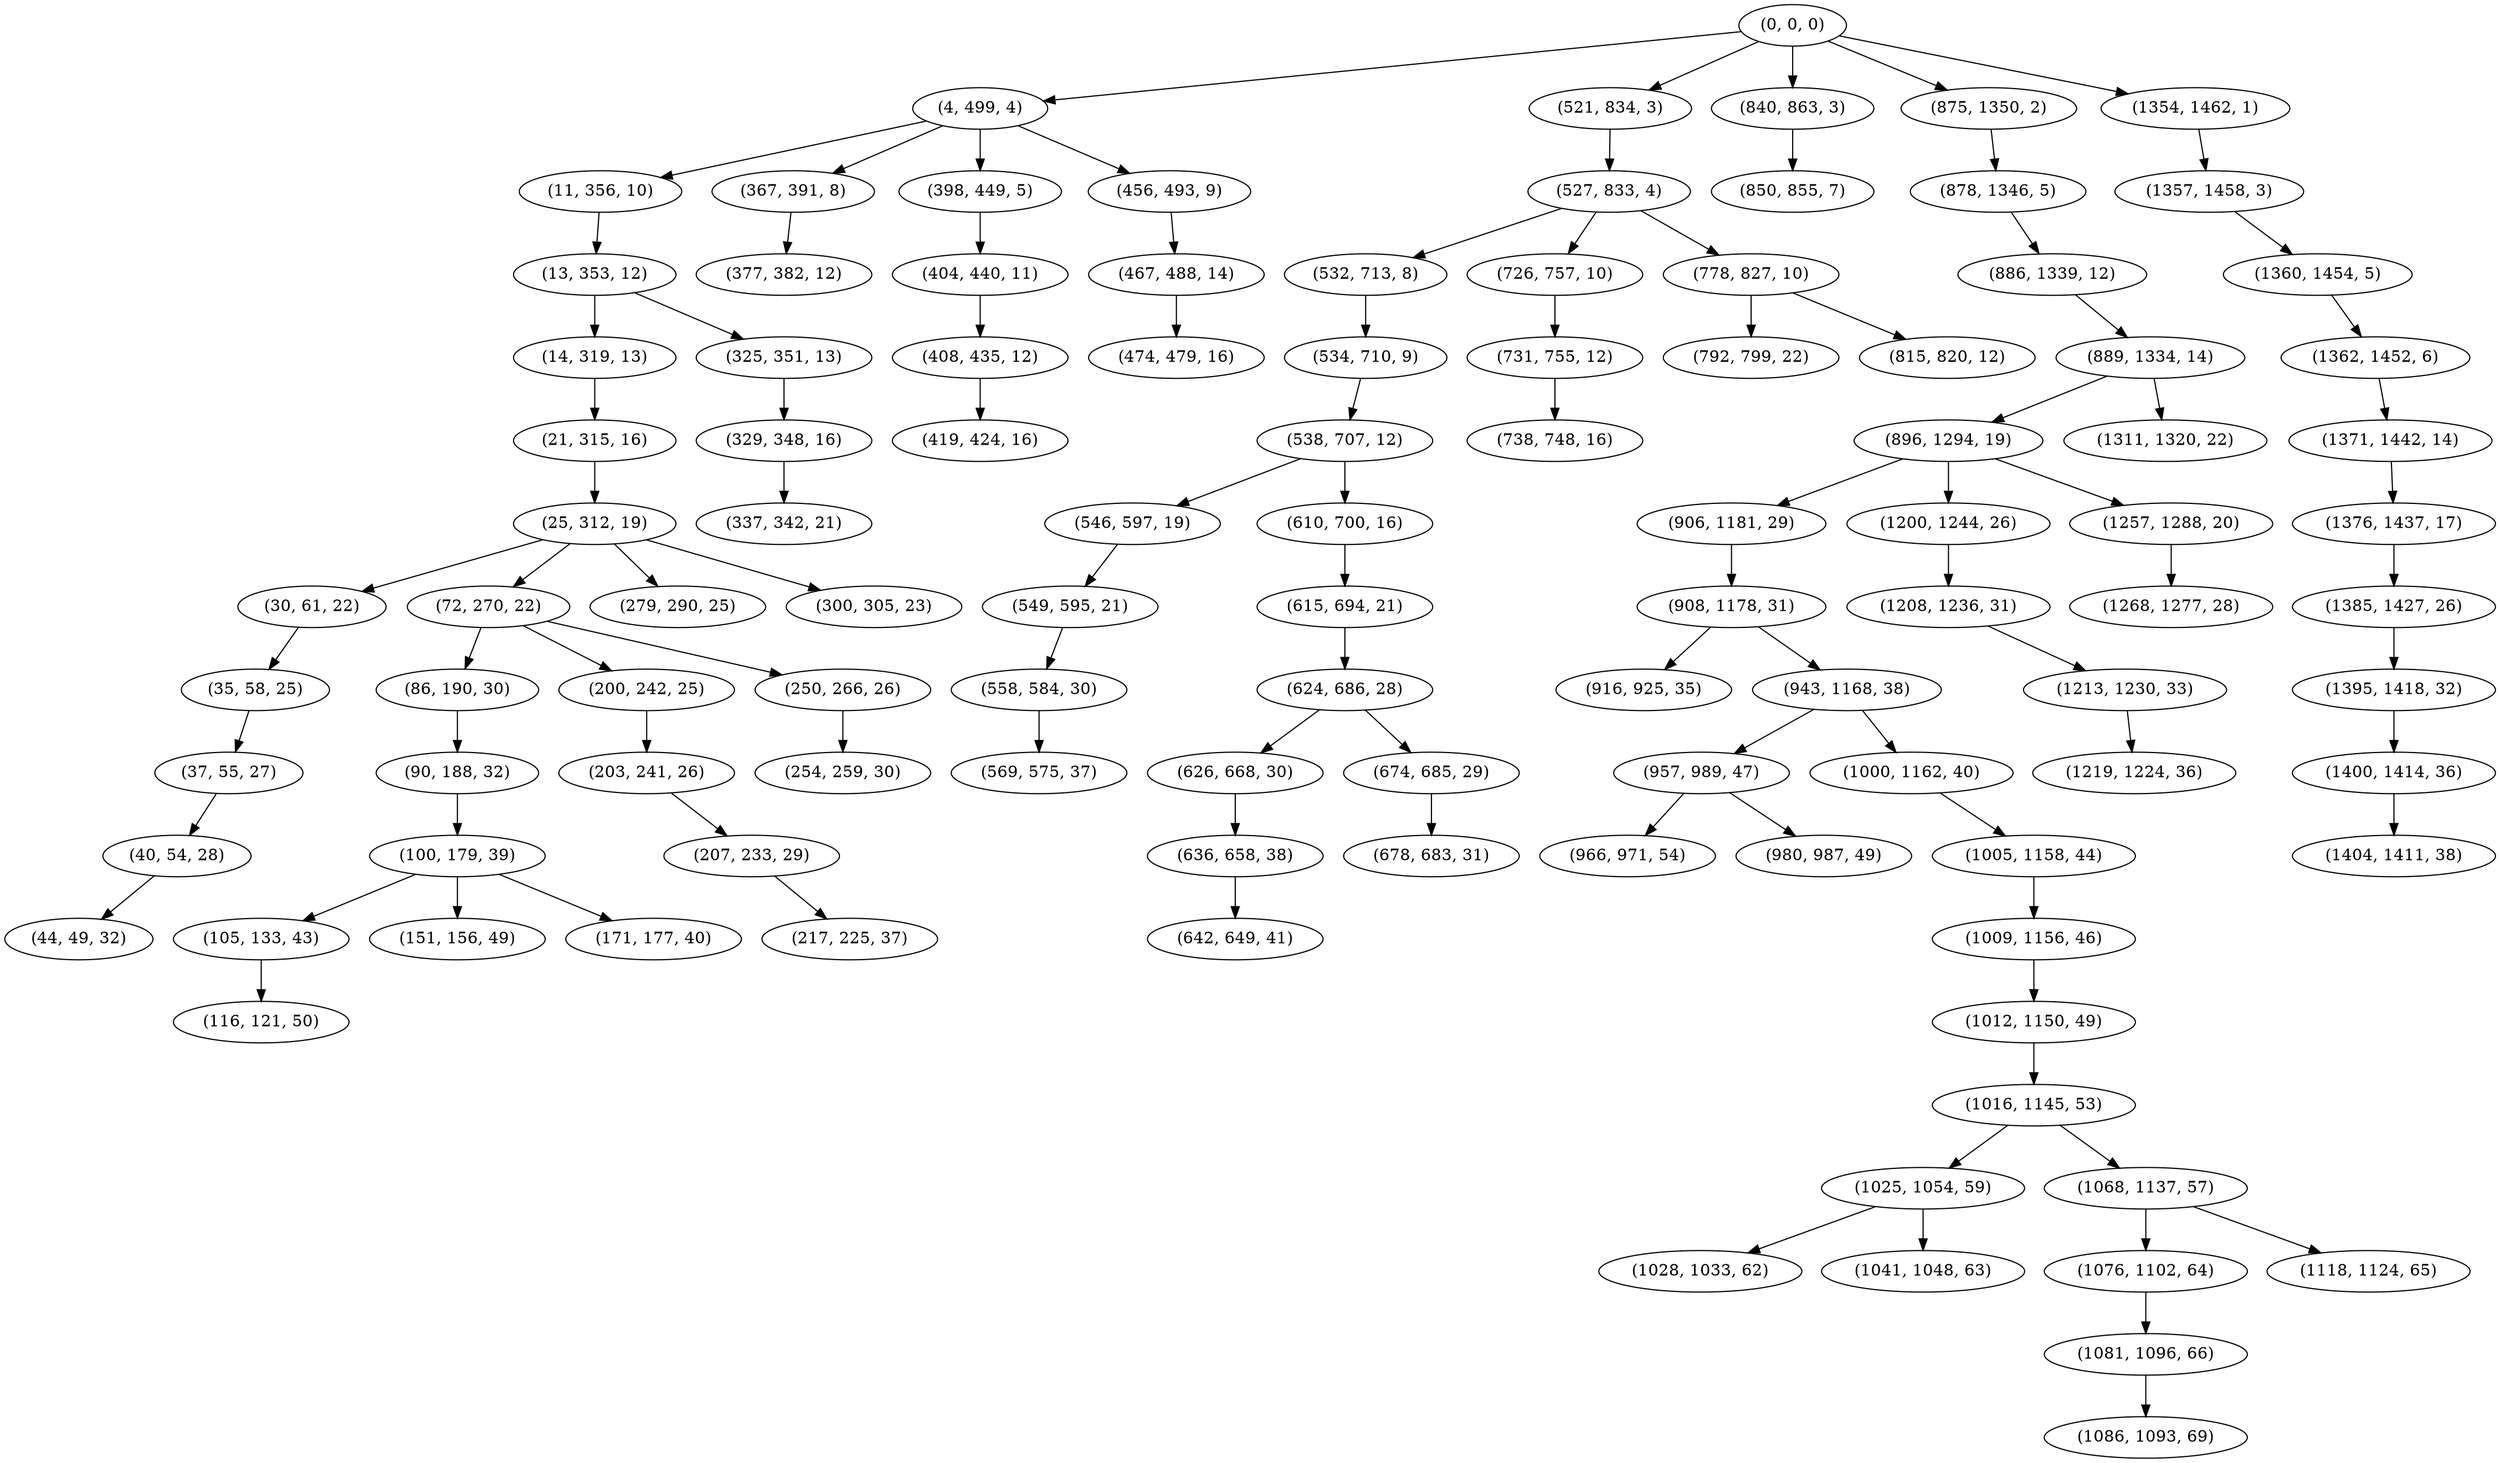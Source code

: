 digraph tree {
    "(0, 0, 0)";
    "(4, 499, 4)";
    "(11, 356, 10)";
    "(13, 353, 12)";
    "(14, 319, 13)";
    "(21, 315, 16)";
    "(25, 312, 19)";
    "(30, 61, 22)";
    "(35, 58, 25)";
    "(37, 55, 27)";
    "(40, 54, 28)";
    "(44, 49, 32)";
    "(72, 270, 22)";
    "(86, 190, 30)";
    "(90, 188, 32)";
    "(100, 179, 39)";
    "(105, 133, 43)";
    "(116, 121, 50)";
    "(151, 156, 49)";
    "(171, 177, 40)";
    "(200, 242, 25)";
    "(203, 241, 26)";
    "(207, 233, 29)";
    "(217, 225, 37)";
    "(250, 266, 26)";
    "(254, 259, 30)";
    "(279, 290, 25)";
    "(300, 305, 23)";
    "(325, 351, 13)";
    "(329, 348, 16)";
    "(337, 342, 21)";
    "(367, 391, 8)";
    "(377, 382, 12)";
    "(398, 449, 5)";
    "(404, 440, 11)";
    "(408, 435, 12)";
    "(419, 424, 16)";
    "(456, 493, 9)";
    "(467, 488, 14)";
    "(474, 479, 16)";
    "(521, 834, 3)";
    "(527, 833, 4)";
    "(532, 713, 8)";
    "(534, 710, 9)";
    "(538, 707, 12)";
    "(546, 597, 19)";
    "(549, 595, 21)";
    "(558, 584, 30)";
    "(569, 575, 37)";
    "(610, 700, 16)";
    "(615, 694, 21)";
    "(624, 686, 28)";
    "(626, 668, 30)";
    "(636, 658, 38)";
    "(642, 649, 41)";
    "(674, 685, 29)";
    "(678, 683, 31)";
    "(726, 757, 10)";
    "(731, 755, 12)";
    "(738, 748, 16)";
    "(778, 827, 10)";
    "(792, 799, 22)";
    "(815, 820, 12)";
    "(840, 863, 3)";
    "(850, 855, 7)";
    "(875, 1350, 2)";
    "(878, 1346, 5)";
    "(886, 1339, 12)";
    "(889, 1334, 14)";
    "(896, 1294, 19)";
    "(906, 1181, 29)";
    "(908, 1178, 31)";
    "(916, 925, 35)";
    "(943, 1168, 38)";
    "(957, 989, 47)";
    "(966, 971, 54)";
    "(980, 987, 49)";
    "(1000, 1162, 40)";
    "(1005, 1158, 44)";
    "(1009, 1156, 46)";
    "(1012, 1150, 49)";
    "(1016, 1145, 53)";
    "(1025, 1054, 59)";
    "(1028, 1033, 62)";
    "(1041, 1048, 63)";
    "(1068, 1137, 57)";
    "(1076, 1102, 64)";
    "(1081, 1096, 66)";
    "(1086, 1093, 69)";
    "(1118, 1124, 65)";
    "(1200, 1244, 26)";
    "(1208, 1236, 31)";
    "(1213, 1230, 33)";
    "(1219, 1224, 36)";
    "(1257, 1288, 20)";
    "(1268, 1277, 28)";
    "(1311, 1320, 22)";
    "(1354, 1462, 1)";
    "(1357, 1458, 3)";
    "(1360, 1454, 5)";
    "(1362, 1452, 6)";
    "(1371, 1442, 14)";
    "(1376, 1437, 17)";
    "(1385, 1427, 26)";
    "(1395, 1418, 32)";
    "(1400, 1414, 36)";
    "(1404, 1411, 38)";
    "(0, 0, 0)" -> "(4, 499, 4)";
    "(0, 0, 0)" -> "(521, 834, 3)";
    "(0, 0, 0)" -> "(840, 863, 3)";
    "(0, 0, 0)" -> "(875, 1350, 2)";
    "(0, 0, 0)" -> "(1354, 1462, 1)";
    "(4, 499, 4)" -> "(11, 356, 10)";
    "(4, 499, 4)" -> "(367, 391, 8)";
    "(4, 499, 4)" -> "(398, 449, 5)";
    "(4, 499, 4)" -> "(456, 493, 9)";
    "(11, 356, 10)" -> "(13, 353, 12)";
    "(13, 353, 12)" -> "(14, 319, 13)";
    "(13, 353, 12)" -> "(325, 351, 13)";
    "(14, 319, 13)" -> "(21, 315, 16)";
    "(21, 315, 16)" -> "(25, 312, 19)";
    "(25, 312, 19)" -> "(30, 61, 22)";
    "(25, 312, 19)" -> "(72, 270, 22)";
    "(25, 312, 19)" -> "(279, 290, 25)";
    "(25, 312, 19)" -> "(300, 305, 23)";
    "(30, 61, 22)" -> "(35, 58, 25)";
    "(35, 58, 25)" -> "(37, 55, 27)";
    "(37, 55, 27)" -> "(40, 54, 28)";
    "(40, 54, 28)" -> "(44, 49, 32)";
    "(72, 270, 22)" -> "(86, 190, 30)";
    "(72, 270, 22)" -> "(200, 242, 25)";
    "(72, 270, 22)" -> "(250, 266, 26)";
    "(86, 190, 30)" -> "(90, 188, 32)";
    "(90, 188, 32)" -> "(100, 179, 39)";
    "(100, 179, 39)" -> "(105, 133, 43)";
    "(100, 179, 39)" -> "(151, 156, 49)";
    "(100, 179, 39)" -> "(171, 177, 40)";
    "(105, 133, 43)" -> "(116, 121, 50)";
    "(200, 242, 25)" -> "(203, 241, 26)";
    "(203, 241, 26)" -> "(207, 233, 29)";
    "(207, 233, 29)" -> "(217, 225, 37)";
    "(250, 266, 26)" -> "(254, 259, 30)";
    "(325, 351, 13)" -> "(329, 348, 16)";
    "(329, 348, 16)" -> "(337, 342, 21)";
    "(367, 391, 8)" -> "(377, 382, 12)";
    "(398, 449, 5)" -> "(404, 440, 11)";
    "(404, 440, 11)" -> "(408, 435, 12)";
    "(408, 435, 12)" -> "(419, 424, 16)";
    "(456, 493, 9)" -> "(467, 488, 14)";
    "(467, 488, 14)" -> "(474, 479, 16)";
    "(521, 834, 3)" -> "(527, 833, 4)";
    "(527, 833, 4)" -> "(532, 713, 8)";
    "(527, 833, 4)" -> "(726, 757, 10)";
    "(527, 833, 4)" -> "(778, 827, 10)";
    "(532, 713, 8)" -> "(534, 710, 9)";
    "(534, 710, 9)" -> "(538, 707, 12)";
    "(538, 707, 12)" -> "(546, 597, 19)";
    "(538, 707, 12)" -> "(610, 700, 16)";
    "(546, 597, 19)" -> "(549, 595, 21)";
    "(549, 595, 21)" -> "(558, 584, 30)";
    "(558, 584, 30)" -> "(569, 575, 37)";
    "(610, 700, 16)" -> "(615, 694, 21)";
    "(615, 694, 21)" -> "(624, 686, 28)";
    "(624, 686, 28)" -> "(626, 668, 30)";
    "(624, 686, 28)" -> "(674, 685, 29)";
    "(626, 668, 30)" -> "(636, 658, 38)";
    "(636, 658, 38)" -> "(642, 649, 41)";
    "(674, 685, 29)" -> "(678, 683, 31)";
    "(726, 757, 10)" -> "(731, 755, 12)";
    "(731, 755, 12)" -> "(738, 748, 16)";
    "(778, 827, 10)" -> "(792, 799, 22)";
    "(778, 827, 10)" -> "(815, 820, 12)";
    "(840, 863, 3)" -> "(850, 855, 7)";
    "(875, 1350, 2)" -> "(878, 1346, 5)";
    "(878, 1346, 5)" -> "(886, 1339, 12)";
    "(886, 1339, 12)" -> "(889, 1334, 14)";
    "(889, 1334, 14)" -> "(896, 1294, 19)";
    "(889, 1334, 14)" -> "(1311, 1320, 22)";
    "(896, 1294, 19)" -> "(906, 1181, 29)";
    "(896, 1294, 19)" -> "(1200, 1244, 26)";
    "(896, 1294, 19)" -> "(1257, 1288, 20)";
    "(906, 1181, 29)" -> "(908, 1178, 31)";
    "(908, 1178, 31)" -> "(916, 925, 35)";
    "(908, 1178, 31)" -> "(943, 1168, 38)";
    "(943, 1168, 38)" -> "(957, 989, 47)";
    "(943, 1168, 38)" -> "(1000, 1162, 40)";
    "(957, 989, 47)" -> "(966, 971, 54)";
    "(957, 989, 47)" -> "(980, 987, 49)";
    "(1000, 1162, 40)" -> "(1005, 1158, 44)";
    "(1005, 1158, 44)" -> "(1009, 1156, 46)";
    "(1009, 1156, 46)" -> "(1012, 1150, 49)";
    "(1012, 1150, 49)" -> "(1016, 1145, 53)";
    "(1016, 1145, 53)" -> "(1025, 1054, 59)";
    "(1016, 1145, 53)" -> "(1068, 1137, 57)";
    "(1025, 1054, 59)" -> "(1028, 1033, 62)";
    "(1025, 1054, 59)" -> "(1041, 1048, 63)";
    "(1068, 1137, 57)" -> "(1076, 1102, 64)";
    "(1068, 1137, 57)" -> "(1118, 1124, 65)";
    "(1076, 1102, 64)" -> "(1081, 1096, 66)";
    "(1081, 1096, 66)" -> "(1086, 1093, 69)";
    "(1200, 1244, 26)" -> "(1208, 1236, 31)";
    "(1208, 1236, 31)" -> "(1213, 1230, 33)";
    "(1213, 1230, 33)" -> "(1219, 1224, 36)";
    "(1257, 1288, 20)" -> "(1268, 1277, 28)";
    "(1354, 1462, 1)" -> "(1357, 1458, 3)";
    "(1357, 1458, 3)" -> "(1360, 1454, 5)";
    "(1360, 1454, 5)" -> "(1362, 1452, 6)";
    "(1362, 1452, 6)" -> "(1371, 1442, 14)";
    "(1371, 1442, 14)" -> "(1376, 1437, 17)";
    "(1376, 1437, 17)" -> "(1385, 1427, 26)";
    "(1385, 1427, 26)" -> "(1395, 1418, 32)";
    "(1395, 1418, 32)" -> "(1400, 1414, 36)";
    "(1400, 1414, 36)" -> "(1404, 1411, 38)";
}
